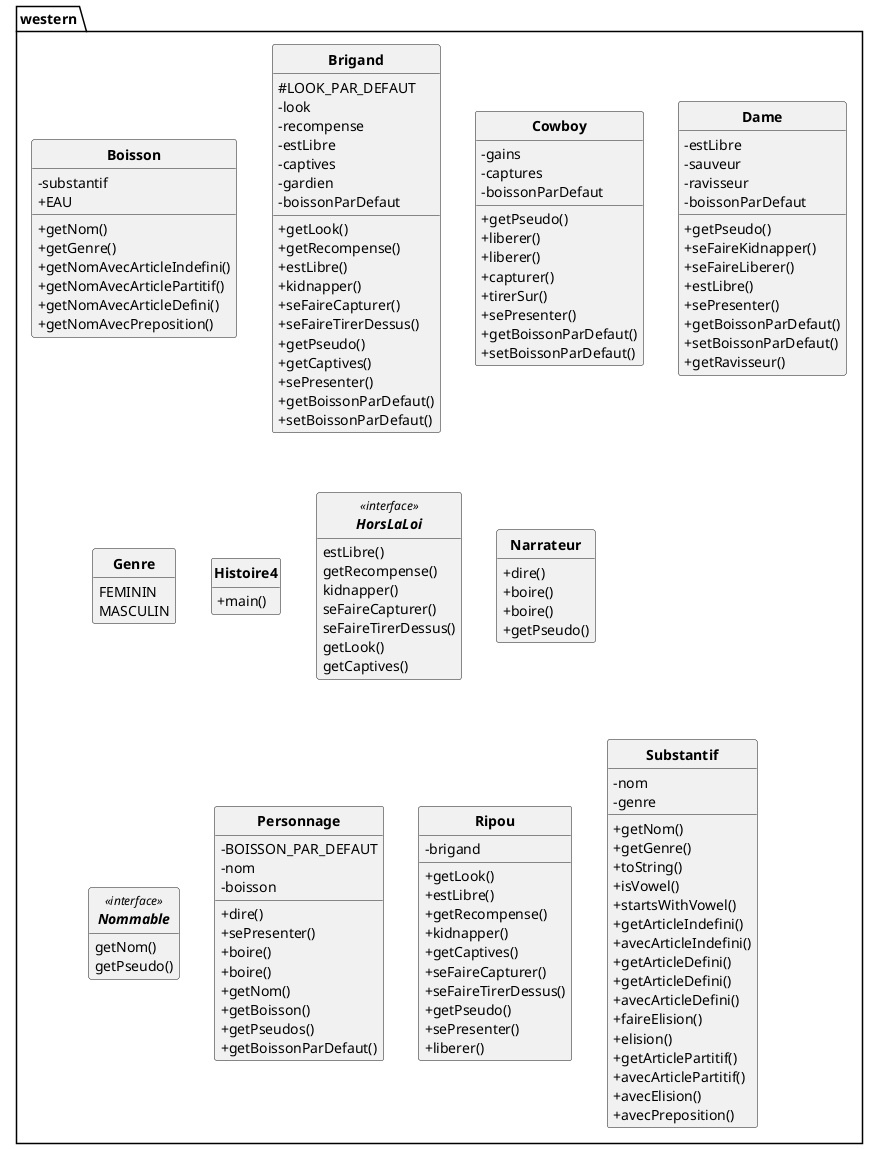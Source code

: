 @startuml
'https://plantuml.com/class-diagram
skinparam style strictuml
skinparam classAttributeIconSize 0
skinparam classFontStyle Bold

hide empty members

package western{
class Boisson{
- substantif
+ EAU
+ getNom()
+ getGenre()
+ getNomAvecArticleIndefini()
+ getNomAvecArticlePartitif()
+ getNomAvecArticleDefini()
+ getNomAvecPreposition()
}

class Brigand{
# LOOK_PAR_DEFAUT
- look
- recompense
- estLibre
- captives
- gardien
- boissonParDefaut
+ getLook()
+ getRecompense()
+ estLibre()
+ kidnapper()
+ seFaireCapturer()
+ seFaireTirerDessus()
+ getPseudo()
+ getCaptives()
+ sePresenter()
+ getBoissonParDefaut()
+ setBoissonParDefaut()
}

class Cowboy{
- gains
- captures
- boissonParDefaut
+ getPseudo()
+ liberer()
+ liberer()
+ capturer()
+ tirerSur()
+ sePresenter()
+ getBoissonParDefaut()
+ setBoissonParDefaut()
}

class Dame{
- estLibre
- sauveur
- ravisseur
- boissonParDefaut
+ getPseudo()
+ seFaireKidnapper()
+ seFaireLiberer()
+ estLibre()
+ sePresenter()
+ getBoissonParDefaut()
+ setBoissonParDefaut()
+ getRavisseur()
}

class Genre{
FEMININ
MASCULIN
}

class Histoire4{
+ main()
}

interface HorsLaLoi<<interface>>{
estLibre()
getRecompense()
kidnapper()
seFaireCapturer()
seFaireTirerDessus()
getLook()
getCaptives()
}

class Narrateur{
+ dire()
+ boire()
+ boire()
+ getPseudo()
}

interface Nommable<<interface>>{
getNom()
getPseudo()
}

class Personnage{
- BOISSON_PAR_DEFAUT
- nom
- boisson
+ dire()
+ sePresenter()
+ boire()
+ boire()
+ getNom()
+ getBoisson()
+ getPseudos()
+ getBoissonParDefaut()
}

class Ripou{
- brigand
+ getLook()
+ estLibre()
+ getRecompense()
+ kidnapper()
+ getCaptives()
+ seFaireCapturer()
+ seFaireTirerDessus()
+ getPseudo()
+ sePresenter()
+ liberer()
}

class Substantif{
- nom
- genre
+ getNom()
+ getGenre()
+ toString()
+ isVowel()
+ startsWithVowel()
+ getArticleIndefini()
+ avecArticleIndefini()
+ getArticleDefini()
+ getArticleDefini()
+ avecArticleDefini()
+ faireElision()
+ elision()
+ getArticlePartitif()
+ avecArticlePartitif()
+ avecElision()
+ avecPreposition()
}


}
@enduml
